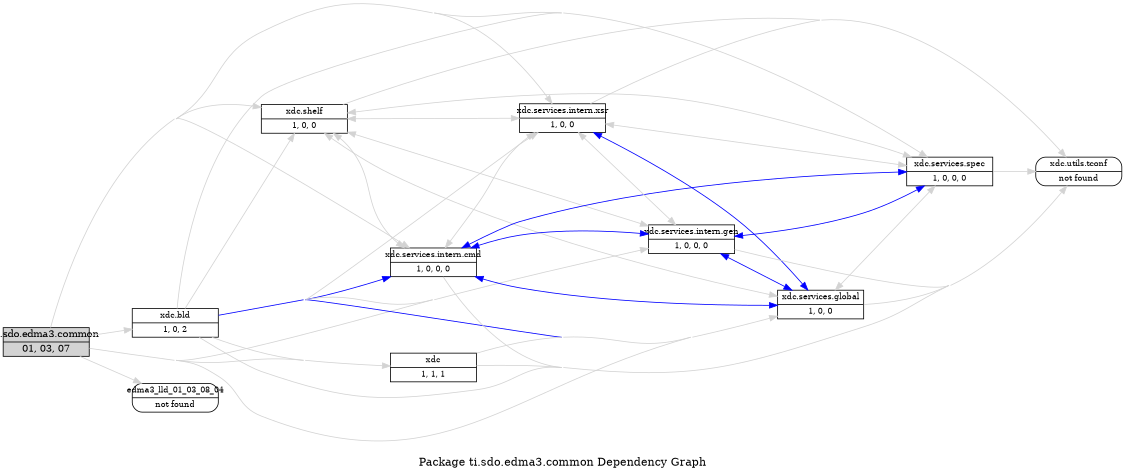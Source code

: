 digraph dependencies {
    label="\nPackage ti.sdo.edma3.common Dependency Graph";
    size="7.5,10";
    rankdir=LR;
    ranksep=".75";
    concentrate="true";
    node [fixedsize=true, width=1.5, style=filled, color=black];
    node [font=Helvetica, fontsize=12, fillcolor=lightgrey];
    ti_sdo_edma3_common [shape=record,label="ti.sdo.edma3.common|01, 03, 07", URL="package.rel.xml"];
    node [fontsize=10, fillcolor=white];

    edge [style=solid, color=blue]

    edge [style=solid, color=lightgrey]
    xdc_shelf [shape=record,label="xdc.shelf|1, 0, 0", URL="../C:\Program Files\Texas Instruments\xdctools_3_16_03_36\packages\xdc\shelf\package/package.rel.svg"];
    ti_sdo_edma3_common -> xdc_shelf;
    edma3_lld_01_03_08_04 [shape=record,label="edma3_lld_01_03_08_04|not found"style=rounded, ];
    ti_sdo_edma3_common -> edma3_lld_01_03_08_04;
    xdc_bld [shape=record,label="xdc.bld|1, 0, 2", URL="../C:\Program Files\Texas Instruments\xdctools_3_16_03_36\packages\xdc\bld\package/package.rel.svg"];
    ti_sdo_edma3_common -> xdc_bld;
    xdc_services_intern_cmd [shape=record,label="xdc.services.intern.cmd|1, 0, 0, 0", URL="../C:\Program Files\Texas Instruments\xdctools_3_16_03_36\packages\xdc\services\intern\cmd\package/package.rel.svg"];
    ti_sdo_edma3_common -> xdc_services_intern_cmd;
    xdc_services_intern_xsr [shape=record,label="xdc.services.intern.xsr|1, 0, 0", URL="../C:\Program Files\Texas Instruments\xdctools_3_16_03_36\packages\xdc\services\intern\xsr\package/package.rel.svg"];
    ti_sdo_edma3_common -> xdc_services_intern_xsr;
    xdc_services_spec [shape=record,label="xdc.services.spec|1, 0, 0, 0", URL="../C:\Program Files\Texas Instruments\xdctools_3_16_03_36\packages\xdc\services\spec\package/package.rel.svg"];
    ti_sdo_edma3_common -> xdc_services_spec;
    xdc_services_global [shape=record,label="xdc.services.global|1, 0, 0", URL="../C:\Program Files\Texas Instruments\xdctools_3_16_03_36\packages\xdc\services\global\package/package.rel.svg"];
    ti_sdo_edma3_common -> xdc_services_global;
    xdc_services_intern_gen [shape=record,label="xdc.services.intern.gen|1, 0, 0, 0", URL="../C:\Program Files\Texas Instruments\xdctools_3_16_03_36\packages\xdc\services\intern\gen\package/package.rel.svg"];
    ti_sdo_edma3_common -> xdc_services_intern_gen;
    xdc [shape=record,label="xdc|1, 1, 1", URL="../C:\Program Files\Texas Instruments\xdctools_3_16_03_36\packages\xdc\package/package.rel.svg"];
    ti_sdo_edma3_common -> xdc;

    edge [style=solid, color=blue]

    edge [style=solid, color=lightgrey]
    xdc -> xdc_services_global;
    xdc_utils_tconf [shape=record,label="xdc.utils.tconf|not found"style=rounded, ];
    xdc -> xdc_utils_tconf;

    edge [style=solid, color=blue]

    edge [style=solid, color=lightgrey]

    edge [style=solid, color=blue]
    xdc_services_intern_gen -> xdc_shelf;
    xdc_services_intern_gen -> xdc_services_spec;
    xdc_services_intern_gen -> xdc_services_global;
    xdc_services_intern_gen -> xdc_services_intern_xsr;

    edge [style=solid, color=lightgrey]
    xdc_services_intern_gen -> xdc_utils_tconf;
    xdc_services_intern_gen -> xdc_services_intern_cmd;
    xdc_services_intern_gen -> xdc_services_intern_xsr;
    xdc_services_intern_gen -> xdc_services_spec;
    xdc_services_intern_gen -> xdc_shelf;
    xdc_services_intern_gen -> xdc_services_global;

    edge [style=solid, color=blue]

    edge [style=solid, color=lightgrey]
    xdc_services_global -> xdc_utils_tconf;
    xdc_services_global -> xdc_services_intern_cmd;
    xdc_services_global -> xdc_services_intern_xsr;
    xdc_services_global -> xdc_services_spec;
    xdc_services_global -> xdc_shelf;
    xdc_services_global -> xdc_services_intern_gen;

    edge [style=solid, color=blue]
    xdc_services_spec -> xdc_shelf;

    edge [style=solid, color=lightgrey]
    xdc_services_spec -> xdc_utils_tconf;
    xdc_services_spec -> xdc_services_intern_cmd;
    xdc_services_spec -> xdc_services_intern_xsr;
    xdc_services_spec -> xdc_shelf;
    xdc_services_spec -> xdc_services_global;
    xdc_services_spec -> xdc_services_intern_gen;

    edge [style=solid, color=blue]
    xdc_services_intern_xsr -> xdc_services_global;

    edge [style=solid, color=lightgrey]
    xdc_services_intern_xsr -> xdc_utils_tconf;
    xdc_services_intern_xsr -> xdc_services_intern_cmd;
    xdc_services_intern_xsr -> xdc_services_spec;
    xdc_services_intern_xsr -> xdc_shelf;
    xdc_services_intern_xsr -> xdc_services_global;
    xdc_services_intern_xsr -> xdc_services_intern_gen;

    edge [style=solid, color=blue]
    xdc_services_intern_cmd -> xdc_shelf;
    xdc_services_intern_cmd -> xdc_services_spec;
    xdc_services_intern_cmd -> xdc_services_global;
    xdc_services_intern_cmd -> xdc_services_intern_gen;

    edge [style=solid, color=lightgrey]
    xdc_services_intern_cmd -> xdc_utils_tconf;
    xdc_services_intern_cmd -> xdc_services_intern_xsr;
    xdc_services_intern_cmd -> xdc_services_spec;
    xdc_services_intern_cmd -> xdc_shelf;
    xdc_services_intern_cmd -> xdc_services_global;
    xdc_services_intern_cmd -> xdc_services_intern_gen;

    edge [style=solid, color=blue]
    xdc_bld -> xdc_services_global;
    xdc_bld -> xdc_services_intern_cmd;

    edge [style=solid, color=lightgrey]
    xdc_bld -> xdc;
    xdc_bld -> xdc_utils_tconf;
    xdc_bld -> xdc_services_intern_cmd;
    xdc_bld -> xdc_services_intern_xsr;
    xdc_bld -> xdc_services_spec;
    xdc_bld -> xdc_shelf;
    xdc_bld -> xdc_services_global;
    xdc_bld -> xdc_services_intern_gen;

    edge [style=solid, color=blue]

    edge [style=solid, color=lightgrey]

    edge [style=solid, color=blue]

    edge [style=solid, color=lightgrey]
    xdc_shelf -> xdc_utils_tconf;
    xdc_shelf -> xdc_services_intern_cmd;
    xdc_shelf -> xdc_services_intern_xsr;
    xdc_shelf -> xdc_services_spec;
    xdc_shelf -> xdc_services_global;
    xdc_shelf -> xdc_services_intern_gen;
}
